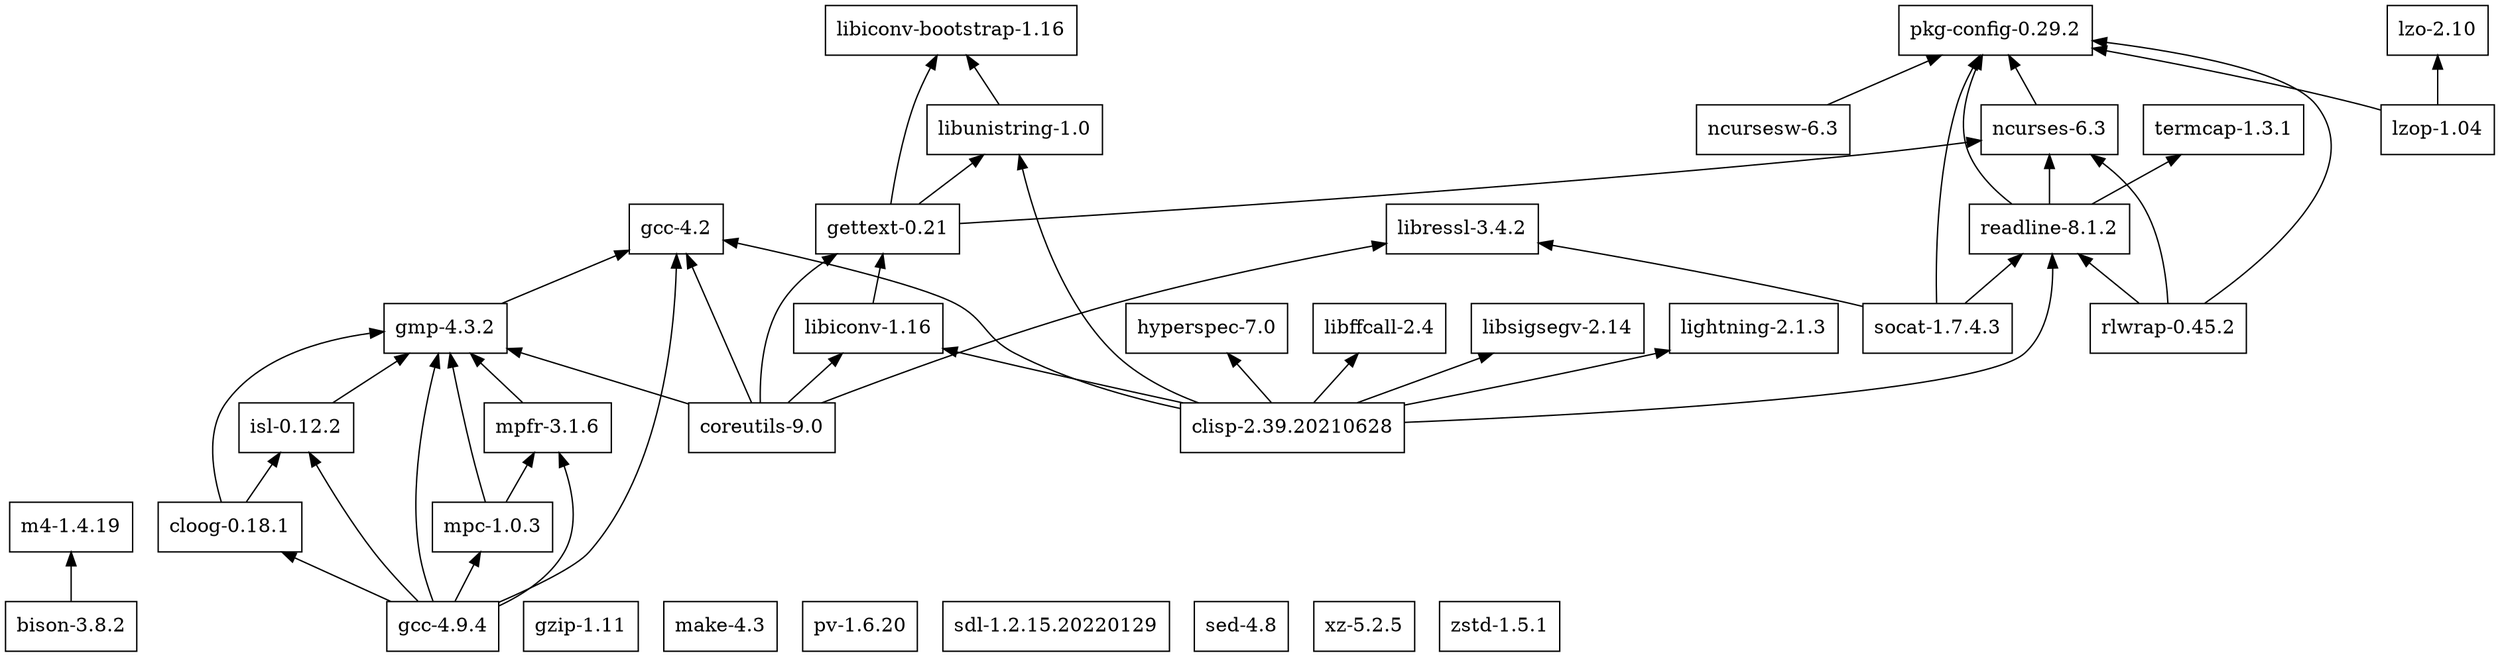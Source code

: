 digraph mygraph {
node [shape=box];
rankdir = BT;

"bison-3.8.2" -> "m4-1.4.19"
"clisp-2.39.20210628" -> "gcc-4.2"
"clisp-2.39.20210628" -> "hyperspec-7.0"
"clisp-2.39.20210628" -> "libiconv-1.16"
"clisp-2.39.20210628" -> "libffcall-2.4"
"clisp-2.39.20210628" -> "libsigsegv-2.14"
"clisp-2.39.20210628" -> "libunistring-1.0"
"clisp-2.39.20210628" -> "lightning-2.1.3"
"clisp-2.39.20210628" -> "readline-8.1.2"
"cloog-0.18.1" -> "gmp-4.3.2"
"cloog-0.18.1" -> "isl-0.12.2"
"coreutils-9.0" -> "gcc-4.2"
"coreutils-9.0" -> "gettext-0.21"
"coreutils-9.0" -> "gmp-4.3.2"
"coreutils-9.0" -> "libiconv-1.16"
"coreutils-9.0" -> "libressl-3.4.2"
"gcc-4.2"
"gcc-4.9.4" -> "cloog-0.18.1"
"gcc-4.9.4" -> "gcc-4.2"
"gcc-4.9.4" -> "gmp-4.3.2"
"gcc-4.9.4" -> "isl-0.12.2"
"gcc-4.9.4" -> "mpc-1.0.3"
"gcc-4.9.4" -> "mpfr-3.1.6"
"gettext-0.21" -> "libiconv-bootstrap-1.16"
"gettext-0.21" -> "libunistring-1.0"
"gettext-0.21" -> "ncurses-6.3"
"gmp-4.3.2" -> "gcc-4.2"
"gzip-1.11"
"hyperspec-7.0"
"isl-0.12.2" -> "gmp-4.3.2"
"libffcall-2.4"
"libiconv-1.16" -> "gettext-0.21"
"libiconv-bootstrap-1.16"
"libressl-3.4.2"
"libsigsegv-2.14"
"libunistring-1.0" -> "libiconv-bootstrap-1.16"
"lightning-2.1.3"
"lzo-2.10"
"lzop-1.04" -> "lzo-2.10"
"lzop-1.04" -> "pkg-config-0.29.2"
"m4-1.4.19"
"make-4.3"
"mpc-1.0.3" -> "gmp-4.3.2"
"mpc-1.0.3" -> "mpfr-3.1.6"
"mpfr-3.1.6" -> "gmp-4.3.2"
"ncurses-6.3" -> "pkg-config-0.29.2"
"ncursesw-6.3" -> "pkg-config-0.29.2"
"pkg-config-0.29.2"
"pv-1.6.20"
"readline-8.1.2" -> "ncurses-6.3"
"readline-8.1.2" -> "pkg-config-0.29.2"
"readline-8.1.2" -> "termcap-1.3.1"
"rlwrap-0.45.2" -> "ncurses-6.3"
"rlwrap-0.45.2" -> "pkg-config-0.29.2"
"rlwrap-0.45.2" -> "readline-8.1.2"
"sdl-1.2.15.20220129"
"sed-4.8"
"socat-1.7.4.3" -> "libressl-3.4.2"
"socat-1.7.4.3" -> "pkg-config-0.29.2"
"socat-1.7.4.3" -> "readline-8.1.2"
"termcap-1.3.1"
"xz-5.2.5"
"zstd-1.5.1"

}
